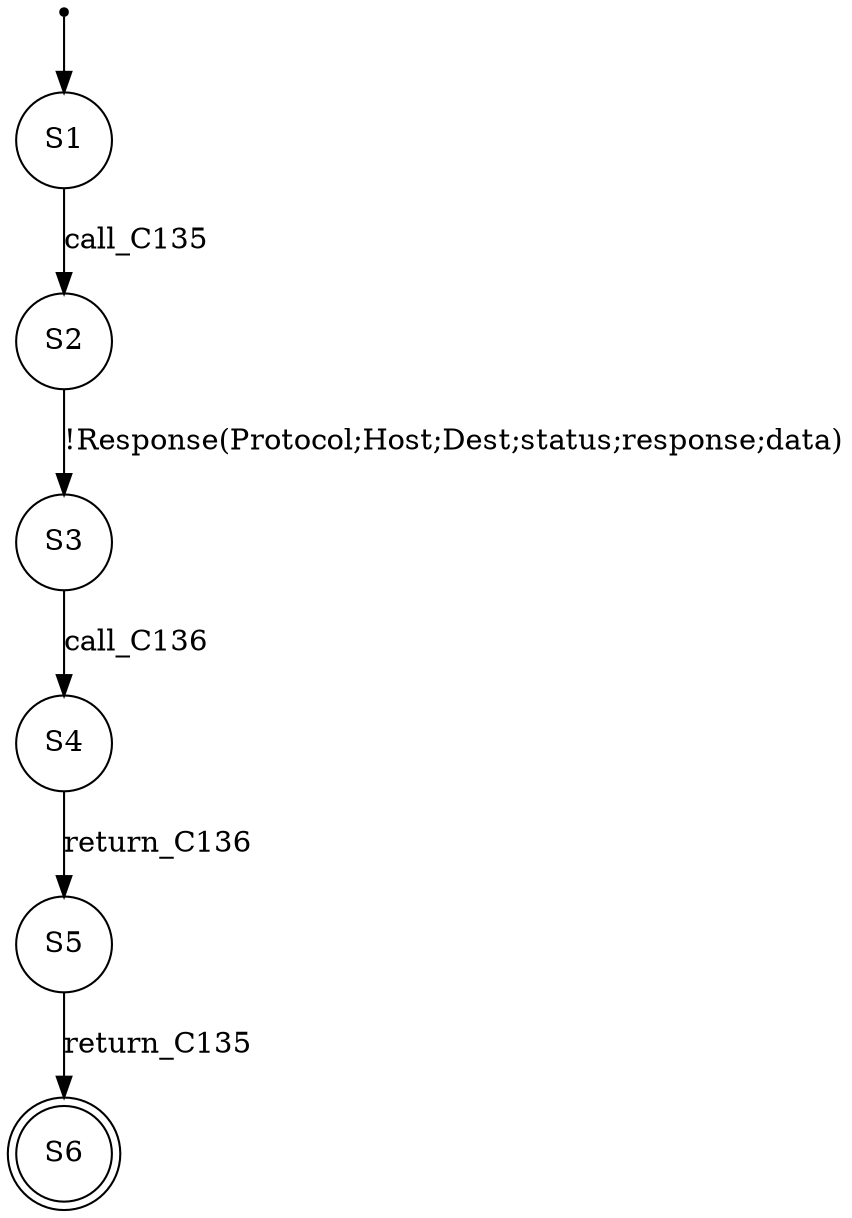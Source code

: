 digraph LTS {
S00[shape=point]
S1[label=S1,shape=circle];
S2[label=S2,shape=circle];
S3[label=S3,shape=circle];
S4[label=S4,shape=circle];
S5[label=S5,shape=circle];
S6[label=S6,shape=doublecircle];
S00 -> S1
S1 -> S2[label ="call_C135"];
S2 -> S3[label ="!Response(Protocol;Host;Dest;status;response;data)"];
S3 -> S4[label ="call_C136"];
S4 -> S5[label ="return_C136"];
S5 -> S6[label ="return_C135"];
}
